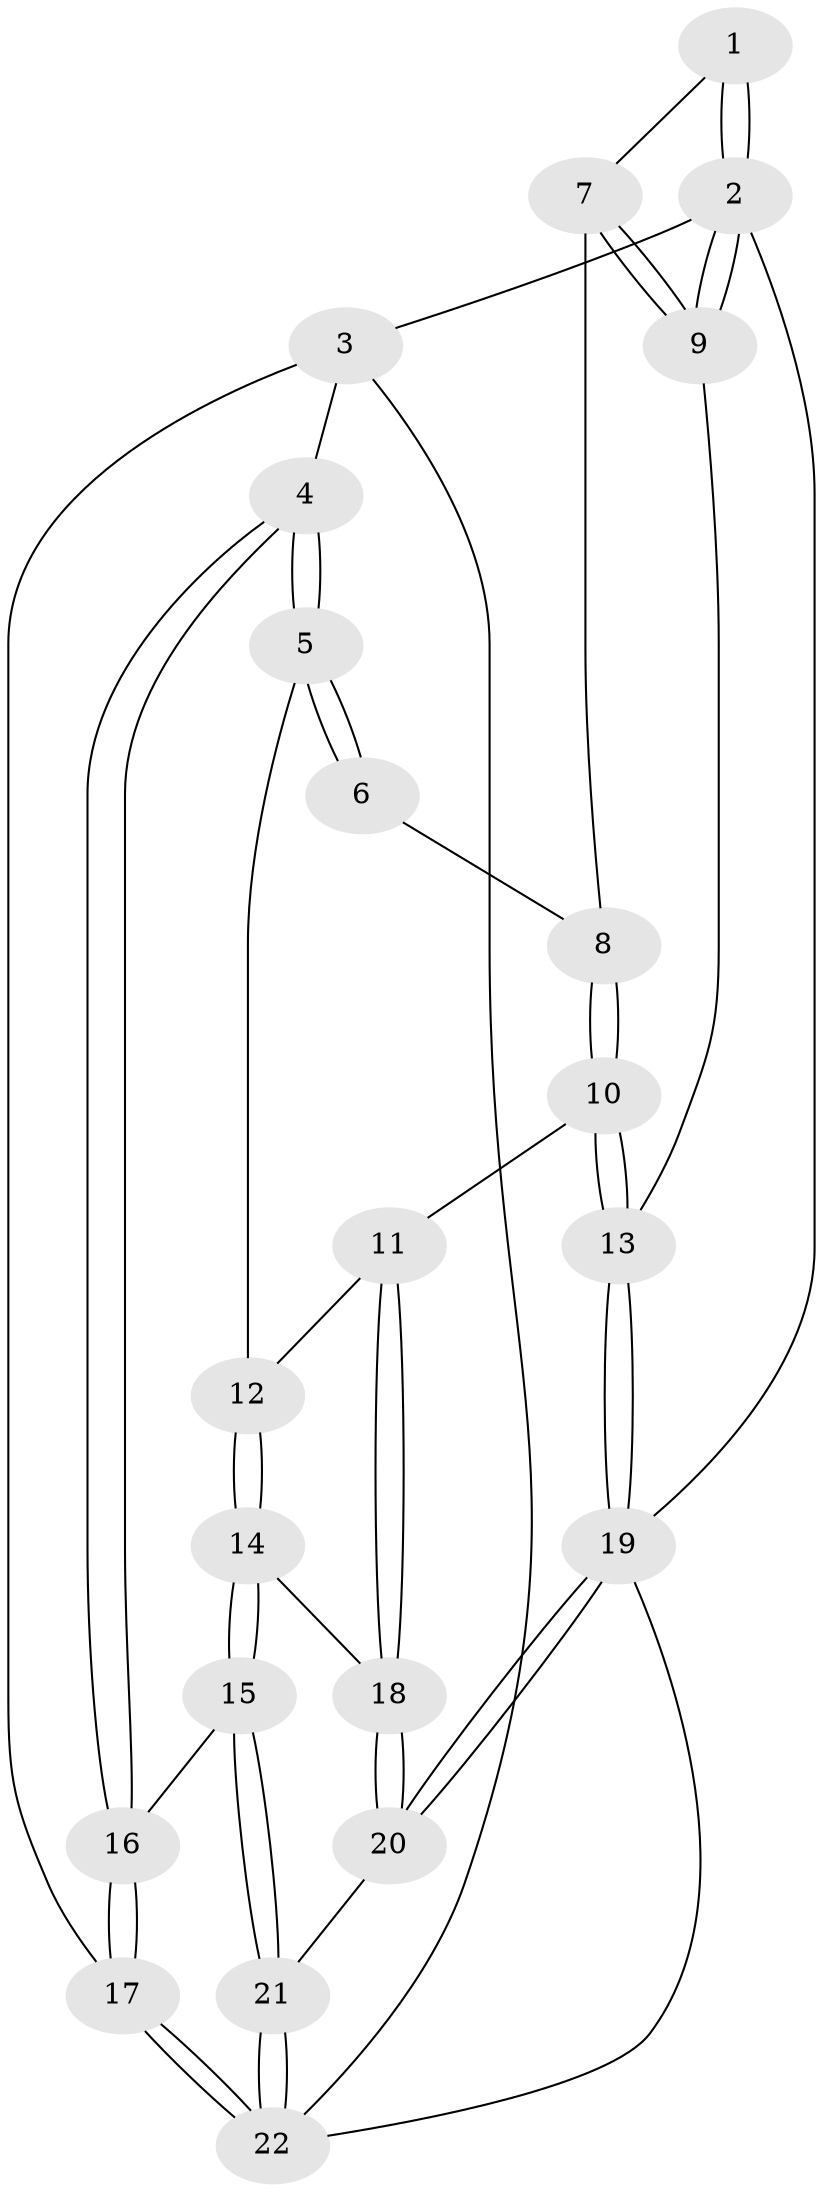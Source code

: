 // Generated by graph-tools (version 1.1) at 2025/46/02/15/25 05:46:28]
// undirected, 22 vertices, 52 edges
graph export_dot {
graph [start="1"]
  node [color=gray90,style=filled];
  1 [pos="+0.9776724839351352+0"];
  2 [pos="+1+0"];
  3 [pos="+0.0032504672689609737+0"];
  4 [pos="+0.2688762332074477+0.05358359289228423"];
  5 [pos="+0.2905734726309337+0.06094602925830658"];
  6 [pos="+0.5565562669776973+0.04988055667351412"];
  7 [pos="+0.8541465221250476+0.2105653656462216"];
  8 [pos="+0.6817354539815546+0.17993876348834037"];
  9 [pos="+1+0.34738656423340025"];
  10 [pos="+0.700234147058969+0.47714145999754976"];
  11 [pos="+0.6852468941111259+0.4841007261799253"];
  12 [pos="+0.32283105055573563+0.12537546503844563"];
  13 [pos="+1+0.5310536786595714"];
  14 [pos="+0.4761054481276664+0.5533971093464768"];
  15 [pos="+0.3581025009253747+0.6300055597401361"];
  16 [pos="+0.23283901320007921+0.5885175113899253"];
  17 [pos="+0+0.6574916825479228"];
  18 [pos="+0.5836610961911113+0.5621350860207046"];
  19 [pos="+1+1"];
  20 [pos="+0.6749072155736223+0.8829282099949344"];
  21 [pos="+0.38402901016895546+0.9317865414443103"];
  22 [pos="+0+1"];
  1 -- 2;
  1 -- 2;
  1 -- 7;
  2 -- 3;
  2 -- 9;
  2 -- 9;
  2 -- 19;
  3 -- 4;
  3 -- 17;
  3 -- 22;
  4 -- 5;
  4 -- 5;
  4 -- 16;
  4 -- 16;
  5 -- 6;
  5 -- 6;
  5 -- 12;
  6 -- 8;
  7 -- 8;
  7 -- 9;
  7 -- 9;
  8 -- 10;
  8 -- 10;
  9 -- 13;
  10 -- 11;
  10 -- 13;
  10 -- 13;
  11 -- 12;
  11 -- 18;
  11 -- 18;
  12 -- 14;
  12 -- 14;
  13 -- 19;
  13 -- 19;
  14 -- 15;
  14 -- 15;
  14 -- 18;
  15 -- 16;
  15 -- 21;
  15 -- 21;
  16 -- 17;
  16 -- 17;
  17 -- 22;
  17 -- 22;
  18 -- 20;
  18 -- 20;
  19 -- 20;
  19 -- 20;
  19 -- 22;
  20 -- 21;
  21 -- 22;
  21 -- 22;
}
